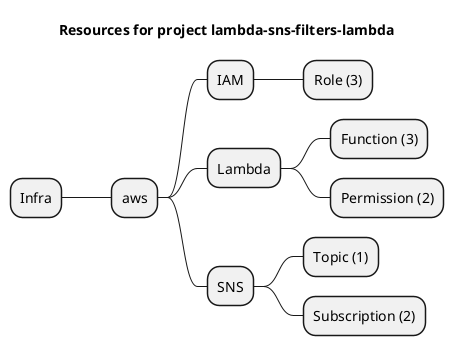 @startmindmap
title Resources for project lambda-sns-filters-lambda
skinparam monochrome true
+ Infra
++ aws
+++ IAM
++++ Role (3)
+++ Lambda
++++ Function (3)
++++ Permission (2)
+++ SNS
++++ Topic (1)
++++ Subscription (2)
@endmindmap